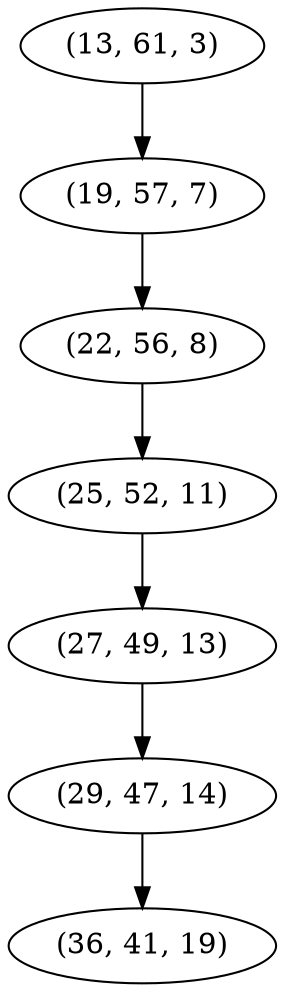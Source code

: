 digraph tree {
    "(13, 61, 3)";
    "(19, 57, 7)";
    "(22, 56, 8)";
    "(25, 52, 11)";
    "(27, 49, 13)";
    "(29, 47, 14)";
    "(36, 41, 19)";
    "(13, 61, 3)" -> "(19, 57, 7)";
    "(19, 57, 7)" -> "(22, 56, 8)";
    "(22, 56, 8)" -> "(25, 52, 11)";
    "(25, 52, 11)" -> "(27, 49, 13)";
    "(27, 49, 13)" -> "(29, 47, 14)";
    "(29, 47, 14)" -> "(36, 41, 19)";
}
